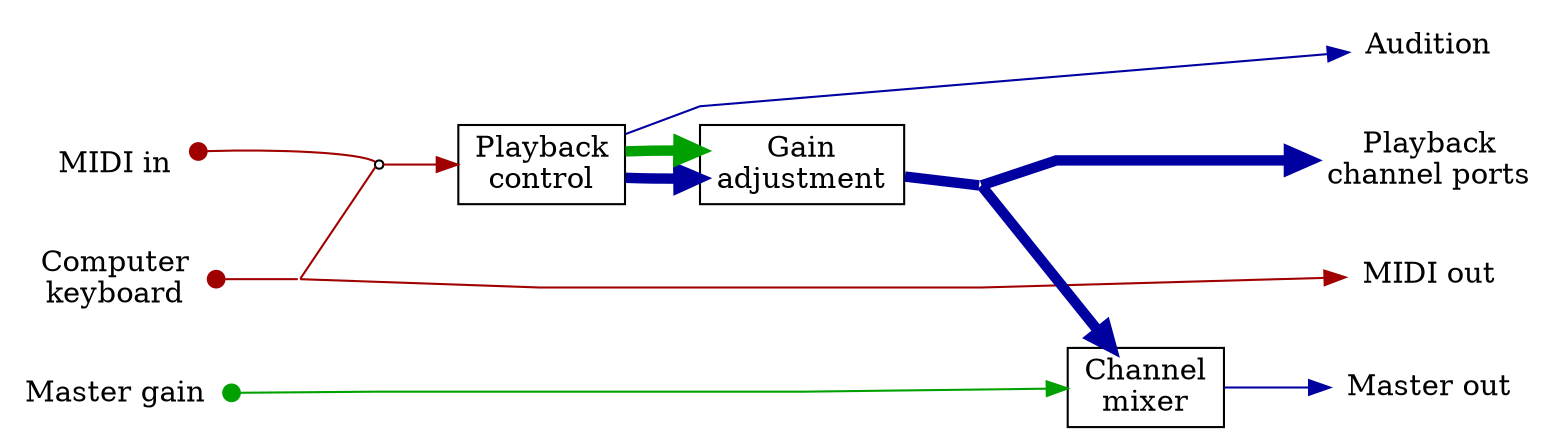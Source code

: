 digraph "signalflow"
	{
	splines=polyline
	rankdir="LR"
	node[shape="box"];
	edge[color="#a00000"]
	"Computer\nkeyboard"[shape=none]
	"Computer\nkeyboard"->junction_2[arrowhead=none,arrowtail=dot,dir=both]
	"junction_2"->"MIDI out"
	"junction_2"->"junction_0"[arrowhead=none]
	"MIDI in"->junction_0[style=invis]
	dummy_0->"MIDI out"[style=invis]
	"MIDI out"[shape=none]
	"MIDI in"->junction_0[arrowhead=none,arrowtail=dot,dir=both]
	"MIDI in"[shape=none]
	"junction_0"->"Playback\ncontrol"
	"Playback\ncontrol"->"Gain\nadjustment"[penwidth = 5,color="#0000a0"]
	"Audition"[shape=none]
	"Playback\ncontrol"->"Audition"[color="#0000a0"]
	"Playback\ncontrol"->"Gain\nadjustment"[penwidth = 5,color="#00a000"]
	"Gain\nadjustment"->"junction_1"[penwidth = 5,color="#0000a0",arrowhead=none]
	"junction_1"->"Channel\nmixer"[penwidth = 5,color="#0000a0"]
	"junction_1"->"Playback\nchannel ports"[penwidth = 5,color="#0000a0"]
	"junction_1"->dummy_0[style=invis]
	dummy_0->"Playback\nchannel ports"[style=invis]
	dummy_0->"Audition"[style=invis]
	dummy_0[style=invis,width=0.0,height=0.0]
	"Master gain"->"Channel\nmixer"[color="#00a000",arrowtail=dot,dir=both]
	"Master out"[shape=none]
	"junction_1"[style=invis,label="",fixedsize=true,width=0,height=0]
	"junction_2"[style=invis,label="",fixedsize=true,width=0,height=0]
	"junction_0"[shape=oval,label="",fixedsize=true,width=0.05,height=0.05]
	"Playback\nchannel ports"[shape=none]
	"Channel\nmixer"->"Master out"[color="#0000a0"]
	"Master gain"[shape=none]
	"Master gain"->junction_2[style=invis]
	"MIDI in"->junction_2[style=invis]
	}
